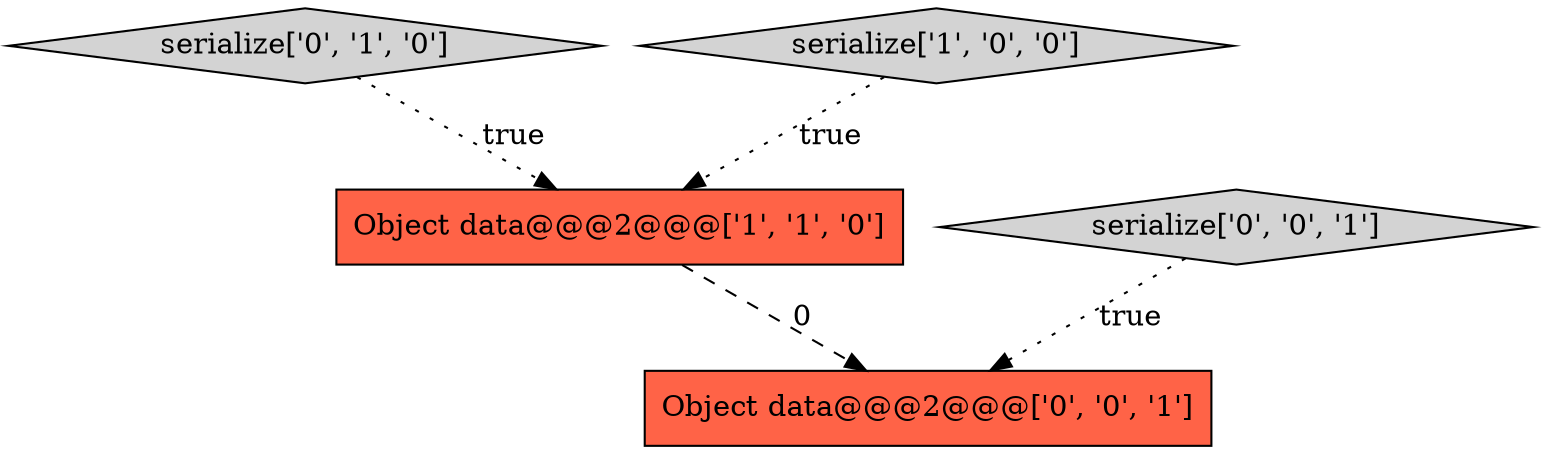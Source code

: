digraph {
2 [style = filled, label = "serialize['0', '1', '0']", fillcolor = lightgray, shape = diamond image = "AAA0AAABBB2BBB"];
4 [style = filled, label = "serialize['0', '0', '1']", fillcolor = lightgray, shape = diamond image = "AAA0AAABBB3BBB"];
0 [style = filled, label = "Object data@@@2@@@['1', '1', '0']", fillcolor = tomato, shape = box image = "AAA0AAABBB1BBB"];
3 [style = filled, label = "Object data@@@2@@@['0', '0', '1']", fillcolor = tomato, shape = box image = "AAA0AAABBB3BBB"];
1 [style = filled, label = "serialize['1', '0', '0']", fillcolor = lightgray, shape = diamond image = "AAA0AAABBB1BBB"];
0->3 [style = dashed, label="0"];
2->0 [style = dotted, label="true"];
4->3 [style = dotted, label="true"];
1->0 [style = dotted, label="true"];
}
